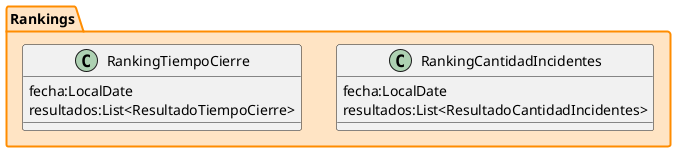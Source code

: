 @startuml
'https://plantuml.com/class-diagram
package Rankings #back:bisque;line:darkorange;line.bold {
    class RankingCantidadIncidentes{
        fecha:LocalDate
        resultados:List<ResultadoCantidadIncidentes>
    }
    class RankingTiempoCierre{
        fecha:LocalDate
        resultados:List<ResultadoTiempoCierre>
    }
}
@enduml